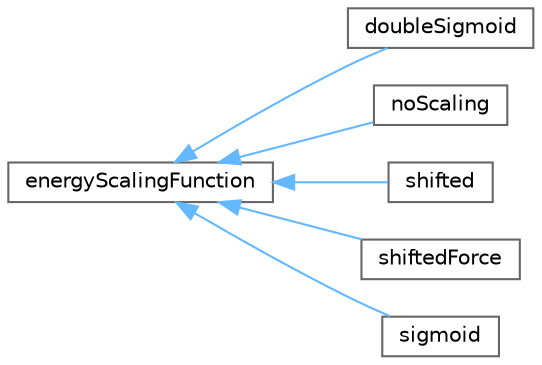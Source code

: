 digraph "Graphical Class Hierarchy"
{
 // LATEX_PDF_SIZE
  bgcolor="transparent";
  edge [fontname=Helvetica,fontsize=10,labelfontname=Helvetica,labelfontsize=10];
  node [fontname=Helvetica,fontsize=10,shape=box,height=0.2,width=0.4];
  rankdir="LR";
  Node0 [id="Node000000",label="energyScalingFunction",height=0.2,width=0.4,color="grey40", fillcolor="white", style="filled",URL="$classFoam_1_1energyScalingFunction.html",tooltip=" "];
  Node0 -> Node1 [id="edge4561_Node000000_Node000001",dir="back",color="steelblue1",style="solid",tooltip=" "];
  Node1 [id="Node000001",label="doubleSigmoid",height=0.2,width=0.4,color="grey40", fillcolor="white", style="filled",URL="$classFoam_1_1energyScalingFunctions_1_1doubleSigmoid.html",tooltip=" "];
  Node0 -> Node2 [id="edge4562_Node000000_Node000002",dir="back",color="steelblue1",style="solid",tooltip=" "];
  Node2 [id="Node000002",label="noScaling",height=0.2,width=0.4,color="grey40", fillcolor="white", style="filled",URL="$classFoam_1_1energyScalingFunctions_1_1noScaling.html",tooltip=" "];
  Node0 -> Node3 [id="edge4563_Node000000_Node000003",dir="back",color="steelblue1",style="solid",tooltip=" "];
  Node3 [id="Node000003",label="shifted",height=0.2,width=0.4,color="grey40", fillcolor="white", style="filled",URL="$classFoam_1_1energyScalingFunctions_1_1shifted.html",tooltip=" "];
  Node0 -> Node4 [id="edge4564_Node000000_Node000004",dir="back",color="steelblue1",style="solid",tooltip=" "];
  Node4 [id="Node000004",label="shiftedForce",height=0.2,width=0.4,color="grey40", fillcolor="white", style="filled",URL="$classFoam_1_1energyScalingFunctions_1_1shiftedForce.html",tooltip=" "];
  Node0 -> Node5 [id="edge4565_Node000000_Node000005",dir="back",color="steelblue1",style="solid",tooltip=" "];
  Node5 [id="Node000005",label="sigmoid",height=0.2,width=0.4,color="grey40", fillcolor="white", style="filled",URL="$classFoam_1_1energyScalingFunctions_1_1sigmoid.html",tooltip=" "];
}
